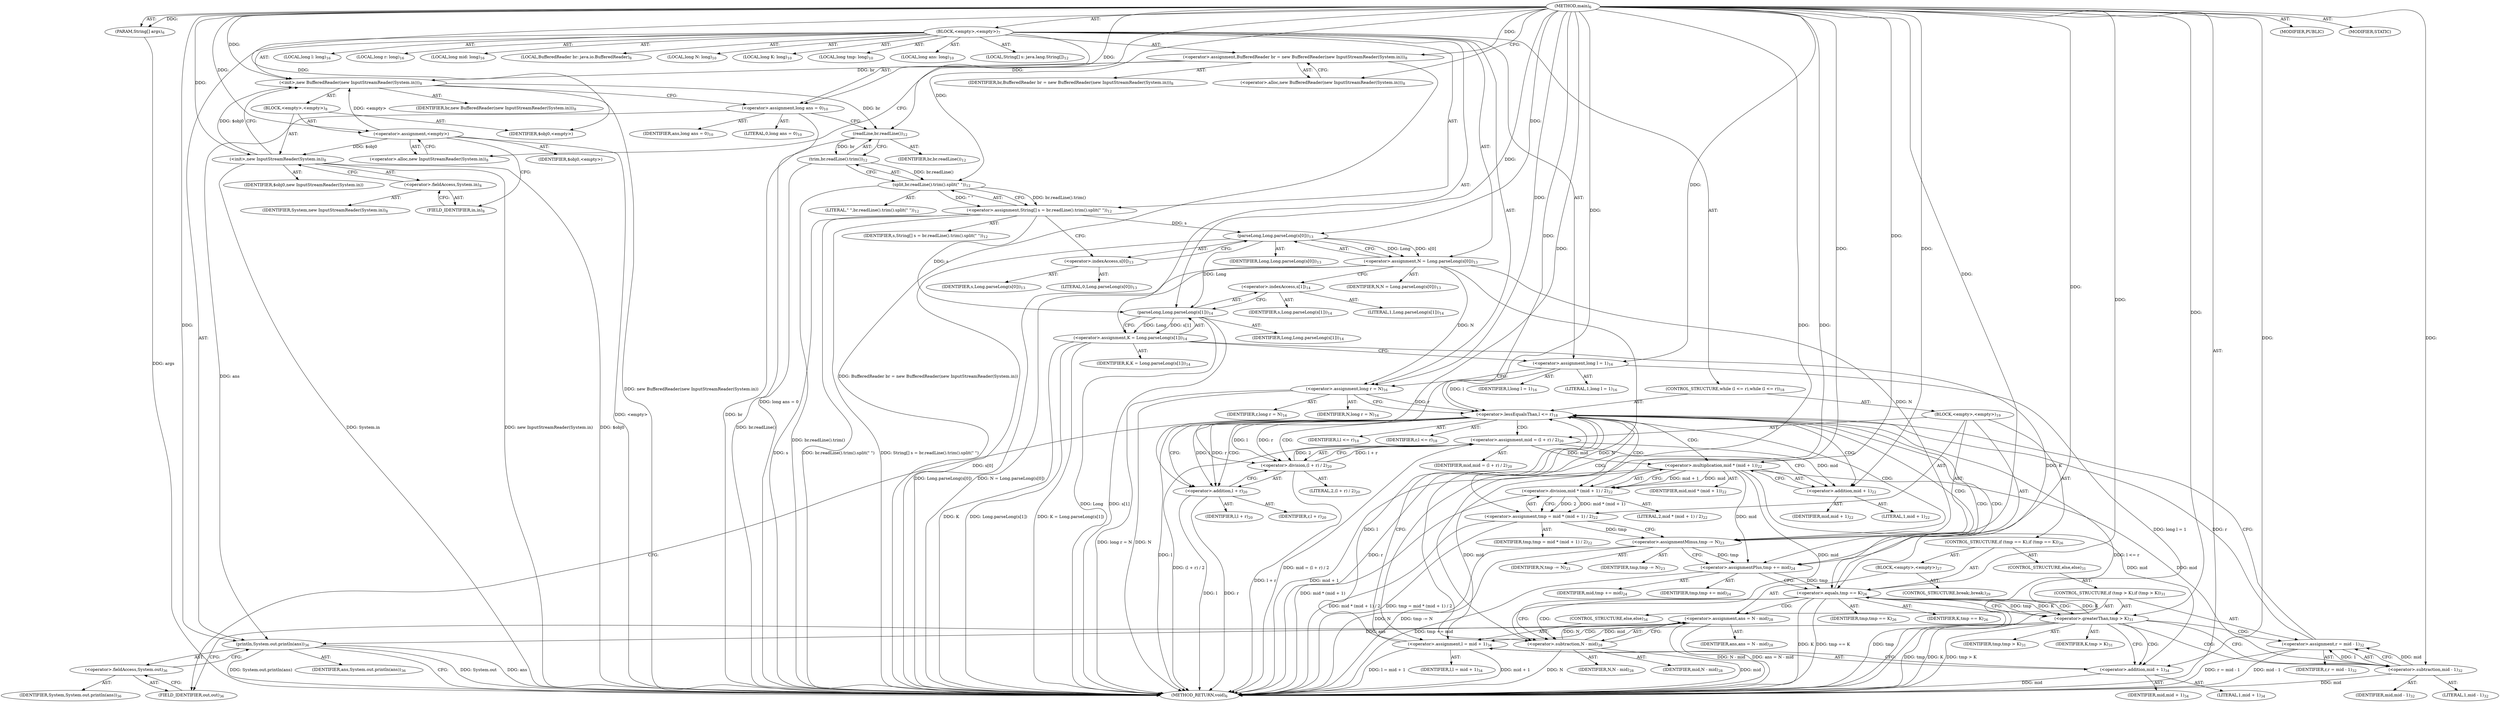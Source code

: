 digraph "main" {  
"19" [label = <(METHOD,main)<SUB>6</SUB>> ]
"20" [label = <(PARAM,String[] args)<SUB>6</SUB>> ]
"21" [label = <(BLOCK,&lt;empty&gt;,&lt;empty&gt;)<SUB>7</SUB>> ]
"4" [label = <(LOCAL,BufferedReader br: java.io.BufferedReader)<SUB>8</SUB>> ]
"22" [label = <(&lt;operator&gt;.assignment,BufferedReader br = new BufferedReader(new InputStreamReader(System.in)))<SUB>8</SUB>> ]
"23" [label = <(IDENTIFIER,br,BufferedReader br = new BufferedReader(new InputStreamReader(System.in)))<SUB>8</SUB>> ]
"24" [label = <(&lt;operator&gt;.alloc,new BufferedReader(new InputStreamReader(System.in)))<SUB>8</SUB>> ]
"25" [label = <(&lt;init&gt;,new BufferedReader(new InputStreamReader(System.in)))<SUB>8</SUB>> ]
"3" [label = <(IDENTIFIER,br,new BufferedReader(new InputStreamReader(System.in)))<SUB>8</SUB>> ]
"26" [label = <(BLOCK,&lt;empty&gt;,&lt;empty&gt;)<SUB>8</SUB>> ]
"27" [label = <(&lt;operator&gt;.assignment,&lt;empty&gt;)> ]
"28" [label = <(IDENTIFIER,$obj0,&lt;empty&gt;)> ]
"29" [label = <(&lt;operator&gt;.alloc,new InputStreamReader(System.in))<SUB>8</SUB>> ]
"30" [label = <(&lt;init&gt;,new InputStreamReader(System.in))<SUB>8</SUB>> ]
"31" [label = <(IDENTIFIER,$obj0,new InputStreamReader(System.in))> ]
"32" [label = <(&lt;operator&gt;.fieldAccess,System.in)<SUB>8</SUB>> ]
"33" [label = <(IDENTIFIER,System,new InputStreamReader(System.in))<SUB>8</SUB>> ]
"34" [label = <(FIELD_IDENTIFIER,in,in)<SUB>8</SUB>> ]
"35" [label = <(IDENTIFIER,$obj0,&lt;empty&gt;)> ]
"36" [label = <(LOCAL,long N: long)<SUB>10</SUB>> ]
"37" [label = <(LOCAL,long K: long)<SUB>10</SUB>> ]
"38" [label = <(LOCAL,long tmp: long)<SUB>10</SUB>> ]
"39" [label = <(LOCAL,long ans: long)<SUB>10</SUB>> ]
"40" [label = <(&lt;operator&gt;.assignment,long ans = 0)<SUB>10</SUB>> ]
"41" [label = <(IDENTIFIER,ans,long ans = 0)<SUB>10</SUB>> ]
"42" [label = <(LITERAL,0,long ans = 0)<SUB>10</SUB>> ]
"43" [label = <(LOCAL,String[] s: java.lang.String[])<SUB>12</SUB>> ]
"44" [label = <(&lt;operator&gt;.assignment,String[] s = br.readLine().trim().split(&quot; &quot;))<SUB>12</SUB>> ]
"45" [label = <(IDENTIFIER,s,String[] s = br.readLine().trim().split(&quot; &quot;))<SUB>12</SUB>> ]
"46" [label = <(split,br.readLine().trim().split(&quot; &quot;))<SUB>12</SUB>> ]
"47" [label = <(trim,br.readLine().trim())<SUB>12</SUB>> ]
"48" [label = <(readLine,br.readLine())<SUB>12</SUB>> ]
"49" [label = <(IDENTIFIER,br,br.readLine())<SUB>12</SUB>> ]
"50" [label = <(LITERAL,&quot; &quot;,br.readLine().trim().split(&quot; &quot;))<SUB>12</SUB>> ]
"51" [label = <(&lt;operator&gt;.assignment,N = Long.parseLong(s[0]))<SUB>13</SUB>> ]
"52" [label = <(IDENTIFIER,N,N = Long.parseLong(s[0]))<SUB>13</SUB>> ]
"53" [label = <(parseLong,Long.parseLong(s[0]))<SUB>13</SUB>> ]
"54" [label = <(IDENTIFIER,Long,Long.parseLong(s[0]))<SUB>13</SUB>> ]
"55" [label = <(&lt;operator&gt;.indexAccess,s[0])<SUB>13</SUB>> ]
"56" [label = <(IDENTIFIER,s,Long.parseLong(s[0]))<SUB>13</SUB>> ]
"57" [label = <(LITERAL,0,Long.parseLong(s[0]))<SUB>13</SUB>> ]
"58" [label = <(&lt;operator&gt;.assignment,K = Long.parseLong(s[1]))<SUB>14</SUB>> ]
"59" [label = <(IDENTIFIER,K,K = Long.parseLong(s[1]))<SUB>14</SUB>> ]
"60" [label = <(parseLong,Long.parseLong(s[1]))<SUB>14</SUB>> ]
"61" [label = <(IDENTIFIER,Long,Long.parseLong(s[1]))<SUB>14</SUB>> ]
"62" [label = <(&lt;operator&gt;.indexAccess,s[1])<SUB>14</SUB>> ]
"63" [label = <(IDENTIFIER,s,Long.parseLong(s[1]))<SUB>14</SUB>> ]
"64" [label = <(LITERAL,1,Long.parseLong(s[1]))<SUB>14</SUB>> ]
"65" [label = <(LOCAL,long l: long)<SUB>16</SUB>> ]
"66" [label = <(LOCAL,long r: long)<SUB>16</SUB>> ]
"67" [label = <(LOCAL,long mid: long)<SUB>16</SUB>> ]
"68" [label = <(&lt;operator&gt;.assignment,long l = 1)<SUB>16</SUB>> ]
"69" [label = <(IDENTIFIER,l,long l = 1)<SUB>16</SUB>> ]
"70" [label = <(LITERAL,1,long l = 1)<SUB>16</SUB>> ]
"71" [label = <(&lt;operator&gt;.assignment,long r = N)<SUB>16</SUB>> ]
"72" [label = <(IDENTIFIER,r,long r = N)<SUB>16</SUB>> ]
"73" [label = <(IDENTIFIER,N,long r = N)<SUB>16</SUB>> ]
"74" [label = <(CONTROL_STRUCTURE,while (l &lt;= r),while (l &lt;= r))<SUB>18</SUB>> ]
"75" [label = <(&lt;operator&gt;.lessEqualsThan,l &lt;= r)<SUB>18</SUB>> ]
"76" [label = <(IDENTIFIER,l,l &lt;= r)<SUB>18</SUB>> ]
"77" [label = <(IDENTIFIER,r,l &lt;= r)<SUB>18</SUB>> ]
"78" [label = <(BLOCK,&lt;empty&gt;,&lt;empty&gt;)<SUB>19</SUB>> ]
"79" [label = <(&lt;operator&gt;.assignment,mid = (l + r) / 2)<SUB>20</SUB>> ]
"80" [label = <(IDENTIFIER,mid,mid = (l + r) / 2)<SUB>20</SUB>> ]
"81" [label = <(&lt;operator&gt;.division,(l + r) / 2)<SUB>20</SUB>> ]
"82" [label = <(&lt;operator&gt;.addition,l + r)<SUB>20</SUB>> ]
"83" [label = <(IDENTIFIER,l,l + r)<SUB>20</SUB>> ]
"84" [label = <(IDENTIFIER,r,l + r)<SUB>20</SUB>> ]
"85" [label = <(LITERAL,2,(l + r) / 2)<SUB>20</SUB>> ]
"86" [label = <(&lt;operator&gt;.assignment,tmp = mid * (mid + 1) / 2)<SUB>22</SUB>> ]
"87" [label = <(IDENTIFIER,tmp,tmp = mid * (mid + 1) / 2)<SUB>22</SUB>> ]
"88" [label = <(&lt;operator&gt;.division,mid * (mid + 1) / 2)<SUB>22</SUB>> ]
"89" [label = <(&lt;operator&gt;.multiplication,mid * (mid + 1))<SUB>22</SUB>> ]
"90" [label = <(IDENTIFIER,mid,mid * (mid + 1))<SUB>22</SUB>> ]
"91" [label = <(&lt;operator&gt;.addition,mid + 1)<SUB>22</SUB>> ]
"92" [label = <(IDENTIFIER,mid,mid + 1)<SUB>22</SUB>> ]
"93" [label = <(LITERAL,1,mid + 1)<SUB>22</SUB>> ]
"94" [label = <(LITERAL,2,mid * (mid + 1) / 2)<SUB>22</SUB>> ]
"95" [label = <(&lt;operator&gt;.assignmentMinus,tmp -= N)<SUB>23</SUB>> ]
"96" [label = <(IDENTIFIER,tmp,tmp -= N)<SUB>23</SUB>> ]
"97" [label = <(IDENTIFIER,N,tmp -= N)<SUB>23</SUB>> ]
"98" [label = <(&lt;operator&gt;.assignmentPlus,tmp += mid)<SUB>24</SUB>> ]
"99" [label = <(IDENTIFIER,tmp,tmp += mid)<SUB>24</SUB>> ]
"100" [label = <(IDENTIFIER,mid,tmp += mid)<SUB>24</SUB>> ]
"101" [label = <(CONTROL_STRUCTURE,if (tmp == K),if (tmp == K))<SUB>26</SUB>> ]
"102" [label = <(&lt;operator&gt;.equals,tmp == K)<SUB>26</SUB>> ]
"103" [label = <(IDENTIFIER,tmp,tmp == K)<SUB>26</SUB>> ]
"104" [label = <(IDENTIFIER,K,tmp == K)<SUB>26</SUB>> ]
"105" [label = <(BLOCK,&lt;empty&gt;,&lt;empty&gt;)<SUB>27</SUB>> ]
"106" [label = <(&lt;operator&gt;.assignment,ans = N - mid)<SUB>28</SUB>> ]
"107" [label = <(IDENTIFIER,ans,ans = N - mid)<SUB>28</SUB>> ]
"108" [label = <(&lt;operator&gt;.subtraction,N - mid)<SUB>28</SUB>> ]
"109" [label = <(IDENTIFIER,N,N - mid)<SUB>28</SUB>> ]
"110" [label = <(IDENTIFIER,mid,N - mid)<SUB>28</SUB>> ]
"111" [label = <(CONTROL_STRUCTURE,break;,break;)<SUB>29</SUB>> ]
"112" [label = <(CONTROL_STRUCTURE,else,else)<SUB>31</SUB>> ]
"113" [label = <(CONTROL_STRUCTURE,if (tmp &gt; K),if (tmp &gt; K))<SUB>31</SUB>> ]
"114" [label = <(&lt;operator&gt;.greaterThan,tmp &gt; K)<SUB>31</SUB>> ]
"115" [label = <(IDENTIFIER,tmp,tmp &gt; K)<SUB>31</SUB>> ]
"116" [label = <(IDENTIFIER,K,tmp &gt; K)<SUB>31</SUB>> ]
"117" [label = <(&lt;operator&gt;.assignment,r = mid - 1)<SUB>32</SUB>> ]
"118" [label = <(IDENTIFIER,r,r = mid - 1)<SUB>32</SUB>> ]
"119" [label = <(&lt;operator&gt;.subtraction,mid - 1)<SUB>32</SUB>> ]
"120" [label = <(IDENTIFIER,mid,mid - 1)<SUB>32</SUB>> ]
"121" [label = <(LITERAL,1,mid - 1)<SUB>32</SUB>> ]
"122" [label = <(CONTROL_STRUCTURE,else,else)<SUB>34</SUB>> ]
"123" [label = <(&lt;operator&gt;.assignment,l = mid + 1)<SUB>34</SUB>> ]
"124" [label = <(IDENTIFIER,l,l = mid + 1)<SUB>34</SUB>> ]
"125" [label = <(&lt;operator&gt;.addition,mid + 1)<SUB>34</SUB>> ]
"126" [label = <(IDENTIFIER,mid,mid + 1)<SUB>34</SUB>> ]
"127" [label = <(LITERAL,1,mid + 1)<SUB>34</SUB>> ]
"128" [label = <(println,System.out.println(ans))<SUB>36</SUB>> ]
"129" [label = <(&lt;operator&gt;.fieldAccess,System.out)<SUB>36</SUB>> ]
"130" [label = <(IDENTIFIER,System,System.out.println(ans))<SUB>36</SUB>> ]
"131" [label = <(FIELD_IDENTIFIER,out,out)<SUB>36</SUB>> ]
"132" [label = <(IDENTIFIER,ans,System.out.println(ans))<SUB>36</SUB>> ]
"133" [label = <(MODIFIER,PUBLIC)> ]
"134" [label = <(MODIFIER,STATIC)> ]
"135" [label = <(METHOD_RETURN,void)<SUB>6</SUB>> ]
  "19" -> "20"  [ label = "AST: "] 
  "19" -> "21"  [ label = "AST: "] 
  "19" -> "133"  [ label = "AST: "] 
  "19" -> "134"  [ label = "AST: "] 
  "19" -> "135"  [ label = "AST: "] 
  "21" -> "4"  [ label = "AST: "] 
  "21" -> "22"  [ label = "AST: "] 
  "21" -> "25"  [ label = "AST: "] 
  "21" -> "36"  [ label = "AST: "] 
  "21" -> "37"  [ label = "AST: "] 
  "21" -> "38"  [ label = "AST: "] 
  "21" -> "39"  [ label = "AST: "] 
  "21" -> "40"  [ label = "AST: "] 
  "21" -> "43"  [ label = "AST: "] 
  "21" -> "44"  [ label = "AST: "] 
  "21" -> "51"  [ label = "AST: "] 
  "21" -> "58"  [ label = "AST: "] 
  "21" -> "65"  [ label = "AST: "] 
  "21" -> "66"  [ label = "AST: "] 
  "21" -> "67"  [ label = "AST: "] 
  "21" -> "68"  [ label = "AST: "] 
  "21" -> "71"  [ label = "AST: "] 
  "21" -> "74"  [ label = "AST: "] 
  "21" -> "128"  [ label = "AST: "] 
  "22" -> "23"  [ label = "AST: "] 
  "22" -> "24"  [ label = "AST: "] 
  "25" -> "3"  [ label = "AST: "] 
  "25" -> "26"  [ label = "AST: "] 
  "26" -> "27"  [ label = "AST: "] 
  "26" -> "30"  [ label = "AST: "] 
  "26" -> "35"  [ label = "AST: "] 
  "27" -> "28"  [ label = "AST: "] 
  "27" -> "29"  [ label = "AST: "] 
  "30" -> "31"  [ label = "AST: "] 
  "30" -> "32"  [ label = "AST: "] 
  "32" -> "33"  [ label = "AST: "] 
  "32" -> "34"  [ label = "AST: "] 
  "40" -> "41"  [ label = "AST: "] 
  "40" -> "42"  [ label = "AST: "] 
  "44" -> "45"  [ label = "AST: "] 
  "44" -> "46"  [ label = "AST: "] 
  "46" -> "47"  [ label = "AST: "] 
  "46" -> "50"  [ label = "AST: "] 
  "47" -> "48"  [ label = "AST: "] 
  "48" -> "49"  [ label = "AST: "] 
  "51" -> "52"  [ label = "AST: "] 
  "51" -> "53"  [ label = "AST: "] 
  "53" -> "54"  [ label = "AST: "] 
  "53" -> "55"  [ label = "AST: "] 
  "55" -> "56"  [ label = "AST: "] 
  "55" -> "57"  [ label = "AST: "] 
  "58" -> "59"  [ label = "AST: "] 
  "58" -> "60"  [ label = "AST: "] 
  "60" -> "61"  [ label = "AST: "] 
  "60" -> "62"  [ label = "AST: "] 
  "62" -> "63"  [ label = "AST: "] 
  "62" -> "64"  [ label = "AST: "] 
  "68" -> "69"  [ label = "AST: "] 
  "68" -> "70"  [ label = "AST: "] 
  "71" -> "72"  [ label = "AST: "] 
  "71" -> "73"  [ label = "AST: "] 
  "74" -> "75"  [ label = "AST: "] 
  "74" -> "78"  [ label = "AST: "] 
  "75" -> "76"  [ label = "AST: "] 
  "75" -> "77"  [ label = "AST: "] 
  "78" -> "79"  [ label = "AST: "] 
  "78" -> "86"  [ label = "AST: "] 
  "78" -> "95"  [ label = "AST: "] 
  "78" -> "98"  [ label = "AST: "] 
  "78" -> "101"  [ label = "AST: "] 
  "79" -> "80"  [ label = "AST: "] 
  "79" -> "81"  [ label = "AST: "] 
  "81" -> "82"  [ label = "AST: "] 
  "81" -> "85"  [ label = "AST: "] 
  "82" -> "83"  [ label = "AST: "] 
  "82" -> "84"  [ label = "AST: "] 
  "86" -> "87"  [ label = "AST: "] 
  "86" -> "88"  [ label = "AST: "] 
  "88" -> "89"  [ label = "AST: "] 
  "88" -> "94"  [ label = "AST: "] 
  "89" -> "90"  [ label = "AST: "] 
  "89" -> "91"  [ label = "AST: "] 
  "91" -> "92"  [ label = "AST: "] 
  "91" -> "93"  [ label = "AST: "] 
  "95" -> "96"  [ label = "AST: "] 
  "95" -> "97"  [ label = "AST: "] 
  "98" -> "99"  [ label = "AST: "] 
  "98" -> "100"  [ label = "AST: "] 
  "101" -> "102"  [ label = "AST: "] 
  "101" -> "105"  [ label = "AST: "] 
  "101" -> "112"  [ label = "AST: "] 
  "102" -> "103"  [ label = "AST: "] 
  "102" -> "104"  [ label = "AST: "] 
  "105" -> "106"  [ label = "AST: "] 
  "105" -> "111"  [ label = "AST: "] 
  "106" -> "107"  [ label = "AST: "] 
  "106" -> "108"  [ label = "AST: "] 
  "108" -> "109"  [ label = "AST: "] 
  "108" -> "110"  [ label = "AST: "] 
  "112" -> "113"  [ label = "AST: "] 
  "113" -> "114"  [ label = "AST: "] 
  "113" -> "117"  [ label = "AST: "] 
  "113" -> "122"  [ label = "AST: "] 
  "114" -> "115"  [ label = "AST: "] 
  "114" -> "116"  [ label = "AST: "] 
  "117" -> "118"  [ label = "AST: "] 
  "117" -> "119"  [ label = "AST: "] 
  "119" -> "120"  [ label = "AST: "] 
  "119" -> "121"  [ label = "AST: "] 
  "122" -> "123"  [ label = "AST: "] 
  "123" -> "124"  [ label = "AST: "] 
  "123" -> "125"  [ label = "AST: "] 
  "125" -> "126"  [ label = "AST: "] 
  "125" -> "127"  [ label = "AST: "] 
  "128" -> "129"  [ label = "AST: "] 
  "128" -> "132"  [ label = "AST: "] 
  "129" -> "130"  [ label = "AST: "] 
  "129" -> "131"  [ label = "AST: "] 
  "22" -> "29"  [ label = "CFG: "] 
  "25" -> "40"  [ label = "CFG: "] 
  "40" -> "48"  [ label = "CFG: "] 
  "44" -> "55"  [ label = "CFG: "] 
  "51" -> "62"  [ label = "CFG: "] 
  "58" -> "68"  [ label = "CFG: "] 
  "68" -> "71"  [ label = "CFG: "] 
  "71" -> "75"  [ label = "CFG: "] 
  "128" -> "135"  [ label = "CFG: "] 
  "24" -> "22"  [ label = "CFG: "] 
  "46" -> "44"  [ label = "CFG: "] 
  "53" -> "51"  [ label = "CFG: "] 
  "60" -> "58"  [ label = "CFG: "] 
  "75" -> "82"  [ label = "CFG: "] 
  "75" -> "131"  [ label = "CFG: "] 
  "129" -> "128"  [ label = "CFG: "] 
  "27" -> "34"  [ label = "CFG: "] 
  "30" -> "25"  [ label = "CFG: "] 
  "47" -> "46"  [ label = "CFG: "] 
  "55" -> "53"  [ label = "CFG: "] 
  "62" -> "60"  [ label = "CFG: "] 
  "79" -> "91"  [ label = "CFG: "] 
  "86" -> "95"  [ label = "CFG: "] 
  "95" -> "98"  [ label = "CFG: "] 
  "98" -> "102"  [ label = "CFG: "] 
  "131" -> "129"  [ label = "CFG: "] 
  "29" -> "27"  [ label = "CFG: "] 
  "32" -> "30"  [ label = "CFG: "] 
  "48" -> "47"  [ label = "CFG: "] 
  "81" -> "79"  [ label = "CFG: "] 
  "88" -> "86"  [ label = "CFG: "] 
  "102" -> "108"  [ label = "CFG: "] 
  "102" -> "114"  [ label = "CFG: "] 
  "34" -> "32"  [ label = "CFG: "] 
  "82" -> "81"  [ label = "CFG: "] 
  "89" -> "88"  [ label = "CFG: "] 
  "106" -> "131"  [ label = "CFG: "] 
  "91" -> "89"  [ label = "CFG: "] 
  "108" -> "106"  [ label = "CFG: "] 
  "114" -> "119"  [ label = "CFG: "] 
  "114" -> "125"  [ label = "CFG: "] 
  "117" -> "75"  [ label = "CFG: "] 
  "119" -> "117"  [ label = "CFG: "] 
  "123" -> "75"  [ label = "CFG: "] 
  "125" -> "123"  [ label = "CFG: "] 
  "19" -> "24"  [ label = "CFG: "] 
  "20" -> "135"  [ label = "DDG: args"] 
  "22" -> "135"  [ label = "DDG: BufferedReader br = new BufferedReader(new InputStreamReader(System.in))"] 
  "27" -> "135"  [ label = "DDG: &lt;empty&gt;"] 
  "30" -> "135"  [ label = "DDG: $obj0"] 
  "30" -> "135"  [ label = "DDG: System.in"] 
  "30" -> "135"  [ label = "DDG: new InputStreamReader(System.in)"] 
  "25" -> "135"  [ label = "DDG: new BufferedReader(new InputStreamReader(System.in))"] 
  "40" -> "135"  [ label = "DDG: long ans = 0"] 
  "44" -> "135"  [ label = "DDG: s"] 
  "48" -> "135"  [ label = "DDG: br"] 
  "47" -> "135"  [ label = "DDG: br.readLine()"] 
  "46" -> "135"  [ label = "DDG: br.readLine().trim()"] 
  "44" -> "135"  [ label = "DDG: br.readLine().trim().split(&quot; &quot;)"] 
  "44" -> "135"  [ label = "DDG: String[] s = br.readLine().trim().split(&quot; &quot;)"] 
  "53" -> "135"  [ label = "DDG: s[0]"] 
  "51" -> "135"  [ label = "DDG: Long.parseLong(s[0])"] 
  "51" -> "135"  [ label = "DDG: N = Long.parseLong(s[0])"] 
  "58" -> "135"  [ label = "DDG: K"] 
  "60" -> "135"  [ label = "DDG: Long"] 
  "60" -> "135"  [ label = "DDG: s[1]"] 
  "58" -> "135"  [ label = "DDG: Long.parseLong(s[1])"] 
  "58" -> "135"  [ label = "DDG: K = Long.parseLong(s[1])"] 
  "68" -> "135"  [ label = "DDG: long l = 1"] 
  "71" -> "135"  [ label = "DDG: N"] 
  "71" -> "135"  [ label = "DDG: long r = N"] 
  "75" -> "135"  [ label = "DDG: l"] 
  "75" -> "135"  [ label = "DDG: r"] 
  "75" -> "135"  [ label = "DDG: l &lt;= r"] 
  "82" -> "135"  [ label = "DDG: l"] 
  "82" -> "135"  [ label = "DDG: r"] 
  "81" -> "135"  [ label = "DDG: l + r"] 
  "79" -> "135"  [ label = "DDG: (l + r) / 2"] 
  "79" -> "135"  [ label = "DDG: mid = (l + r) / 2"] 
  "89" -> "135"  [ label = "DDG: mid + 1"] 
  "88" -> "135"  [ label = "DDG: mid * (mid + 1)"] 
  "86" -> "135"  [ label = "DDG: mid * (mid + 1) / 2"] 
  "86" -> "135"  [ label = "DDG: tmp = mid * (mid + 1) / 2"] 
  "95" -> "135"  [ label = "DDG: N"] 
  "95" -> "135"  [ label = "DDG: tmp -= N"] 
  "98" -> "135"  [ label = "DDG: tmp += mid"] 
  "102" -> "135"  [ label = "DDG: tmp"] 
  "102" -> "135"  [ label = "DDG: K"] 
  "102" -> "135"  [ label = "DDG: tmp == K"] 
  "114" -> "135"  [ label = "DDG: tmp"] 
  "114" -> "135"  [ label = "DDG: K"] 
  "114" -> "135"  [ label = "DDG: tmp &gt; K"] 
  "125" -> "135"  [ label = "DDG: mid"] 
  "123" -> "135"  [ label = "DDG: mid + 1"] 
  "123" -> "135"  [ label = "DDG: l = mid + 1"] 
  "119" -> "135"  [ label = "DDG: mid"] 
  "117" -> "135"  [ label = "DDG: mid - 1"] 
  "117" -> "135"  [ label = "DDG: r = mid - 1"] 
  "108" -> "135"  [ label = "DDG: N"] 
  "108" -> "135"  [ label = "DDG: mid"] 
  "106" -> "135"  [ label = "DDG: N - mid"] 
  "106" -> "135"  [ label = "DDG: ans = N - mid"] 
  "128" -> "135"  [ label = "DDG: System.out"] 
  "128" -> "135"  [ label = "DDG: ans"] 
  "128" -> "135"  [ label = "DDG: System.out.println(ans)"] 
  "19" -> "20"  [ label = "DDG: "] 
  "19" -> "22"  [ label = "DDG: "] 
  "19" -> "40"  [ label = "DDG: "] 
  "46" -> "44"  [ label = "DDG: br.readLine().trim()"] 
  "46" -> "44"  [ label = "DDG: &quot; &quot;"] 
  "53" -> "51"  [ label = "DDG: Long"] 
  "53" -> "51"  [ label = "DDG: s[0]"] 
  "60" -> "58"  [ label = "DDG: Long"] 
  "60" -> "58"  [ label = "DDG: s[1]"] 
  "19" -> "68"  [ label = "DDG: "] 
  "51" -> "71"  [ label = "DDG: N"] 
  "19" -> "71"  [ label = "DDG: "] 
  "22" -> "25"  [ label = "DDG: br"] 
  "19" -> "25"  [ label = "DDG: "] 
  "27" -> "25"  [ label = "DDG: &lt;empty&gt;"] 
  "30" -> "25"  [ label = "DDG: $obj0"] 
  "40" -> "128"  [ label = "DDG: ans"] 
  "106" -> "128"  [ label = "DDG: ans"] 
  "19" -> "128"  [ label = "DDG: "] 
  "19" -> "27"  [ label = "DDG: "] 
  "19" -> "35"  [ label = "DDG: "] 
  "47" -> "46"  [ label = "DDG: br.readLine()"] 
  "19" -> "46"  [ label = "DDG: "] 
  "19" -> "53"  [ label = "DDG: "] 
  "44" -> "53"  [ label = "DDG: s"] 
  "53" -> "60"  [ label = "DDG: Long"] 
  "19" -> "60"  [ label = "DDG: "] 
  "44" -> "60"  [ label = "DDG: s"] 
  "68" -> "75"  [ label = "DDG: l"] 
  "123" -> "75"  [ label = "DDG: l"] 
  "19" -> "75"  [ label = "DDG: "] 
  "71" -> "75"  [ label = "DDG: r"] 
  "117" -> "75"  [ label = "DDG: r"] 
  "81" -> "79"  [ label = "DDG: l + r"] 
  "81" -> "79"  [ label = "DDG: 2"] 
  "88" -> "86"  [ label = "DDG: mid * (mid + 1)"] 
  "88" -> "86"  [ label = "DDG: 2"] 
  "19" -> "95"  [ label = "DDG: "] 
  "51" -> "95"  [ label = "DDG: N"] 
  "89" -> "98"  [ label = "DDG: mid"] 
  "19" -> "98"  [ label = "DDG: "] 
  "27" -> "30"  [ label = "DDG: $obj0"] 
  "19" -> "30"  [ label = "DDG: "] 
  "48" -> "47"  [ label = "DDG: br"] 
  "86" -> "95"  [ label = "DDG: tmp"] 
  "95" -> "98"  [ label = "DDG: tmp"] 
  "25" -> "48"  [ label = "DDG: br"] 
  "19" -> "48"  [ label = "DDG: "] 
  "75" -> "81"  [ label = "DDG: l"] 
  "19" -> "81"  [ label = "DDG: "] 
  "75" -> "81"  [ label = "DDG: r"] 
  "89" -> "88"  [ label = "DDG: mid"] 
  "89" -> "88"  [ label = "DDG: mid + 1"] 
  "19" -> "88"  [ label = "DDG: "] 
  "98" -> "102"  [ label = "DDG: tmp"] 
  "19" -> "102"  [ label = "DDG: "] 
  "58" -> "102"  [ label = "DDG: K"] 
  "114" -> "102"  [ label = "DDG: K"] 
  "108" -> "106"  [ label = "DDG: N"] 
  "108" -> "106"  [ label = "DDG: mid"] 
  "75" -> "82"  [ label = "DDG: l"] 
  "19" -> "82"  [ label = "DDG: "] 
  "75" -> "82"  [ label = "DDG: r"] 
  "19" -> "89"  [ label = "DDG: "] 
  "79" -> "89"  [ label = "DDG: mid"] 
  "119" -> "117"  [ label = "DDG: mid"] 
  "119" -> "117"  [ label = "DDG: 1"] 
  "79" -> "91"  [ label = "DDG: mid"] 
  "19" -> "91"  [ label = "DDG: "] 
  "19" -> "108"  [ label = "DDG: "] 
  "51" -> "108"  [ label = "DDG: N"] 
  "89" -> "108"  [ label = "DDG: mid"] 
  "102" -> "114"  [ label = "DDG: tmp"] 
  "19" -> "114"  [ label = "DDG: "] 
  "102" -> "114"  [ label = "DDG: K"] 
  "19" -> "123"  [ label = "DDG: "] 
  "89" -> "123"  [ label = "DDG: mid"] 
  "19" -> "119"  [ label = "DDG: "] 
  "89" -> "119"  [ label = "DDG: mid"] 
  "19" -> "125"  [ label = "DDG: "] 
  "89" -> "125"  [ label = "DDG: mid"] 
  "75" -> "89"  [ label = "CDG: "] 
  "75" -> "98"  [ label = "CDG: "] 
  "75" -> "81"  [ label = "CDG: "] 
  "75" -> "102"  [ label = "CDG: "] 
  "75" -> "88"  [ label = "CDG: "] 
  "75" -> "95"  [ label = "CDG: "] 
  "75" -> "91"  [ label = "CDG: "] 
  "75" -> "82"  [ label = "CDG: "] 
  "75" -> "79"  [ label = "CDG: "] 
  "75" -> "86"  [ label = "CDG: "] 
  "102" -> "75"  [ label = "CDG: "] 
  "102" -> "114"  [ label = "CDG: "] 
  "102" -> "106"  [ label = "CDG: "] 
  "102" -> "108"  [ label = "CDG: "] 
  "114" -> "119"  [ label = "CDG: "] 
  "114" -> "117"  [ label = "CDG: "] 
  "114" -> "123"  [ label = "CDG: "] 
  "114" -> "125"  [ label = "CDG: "] 
}
